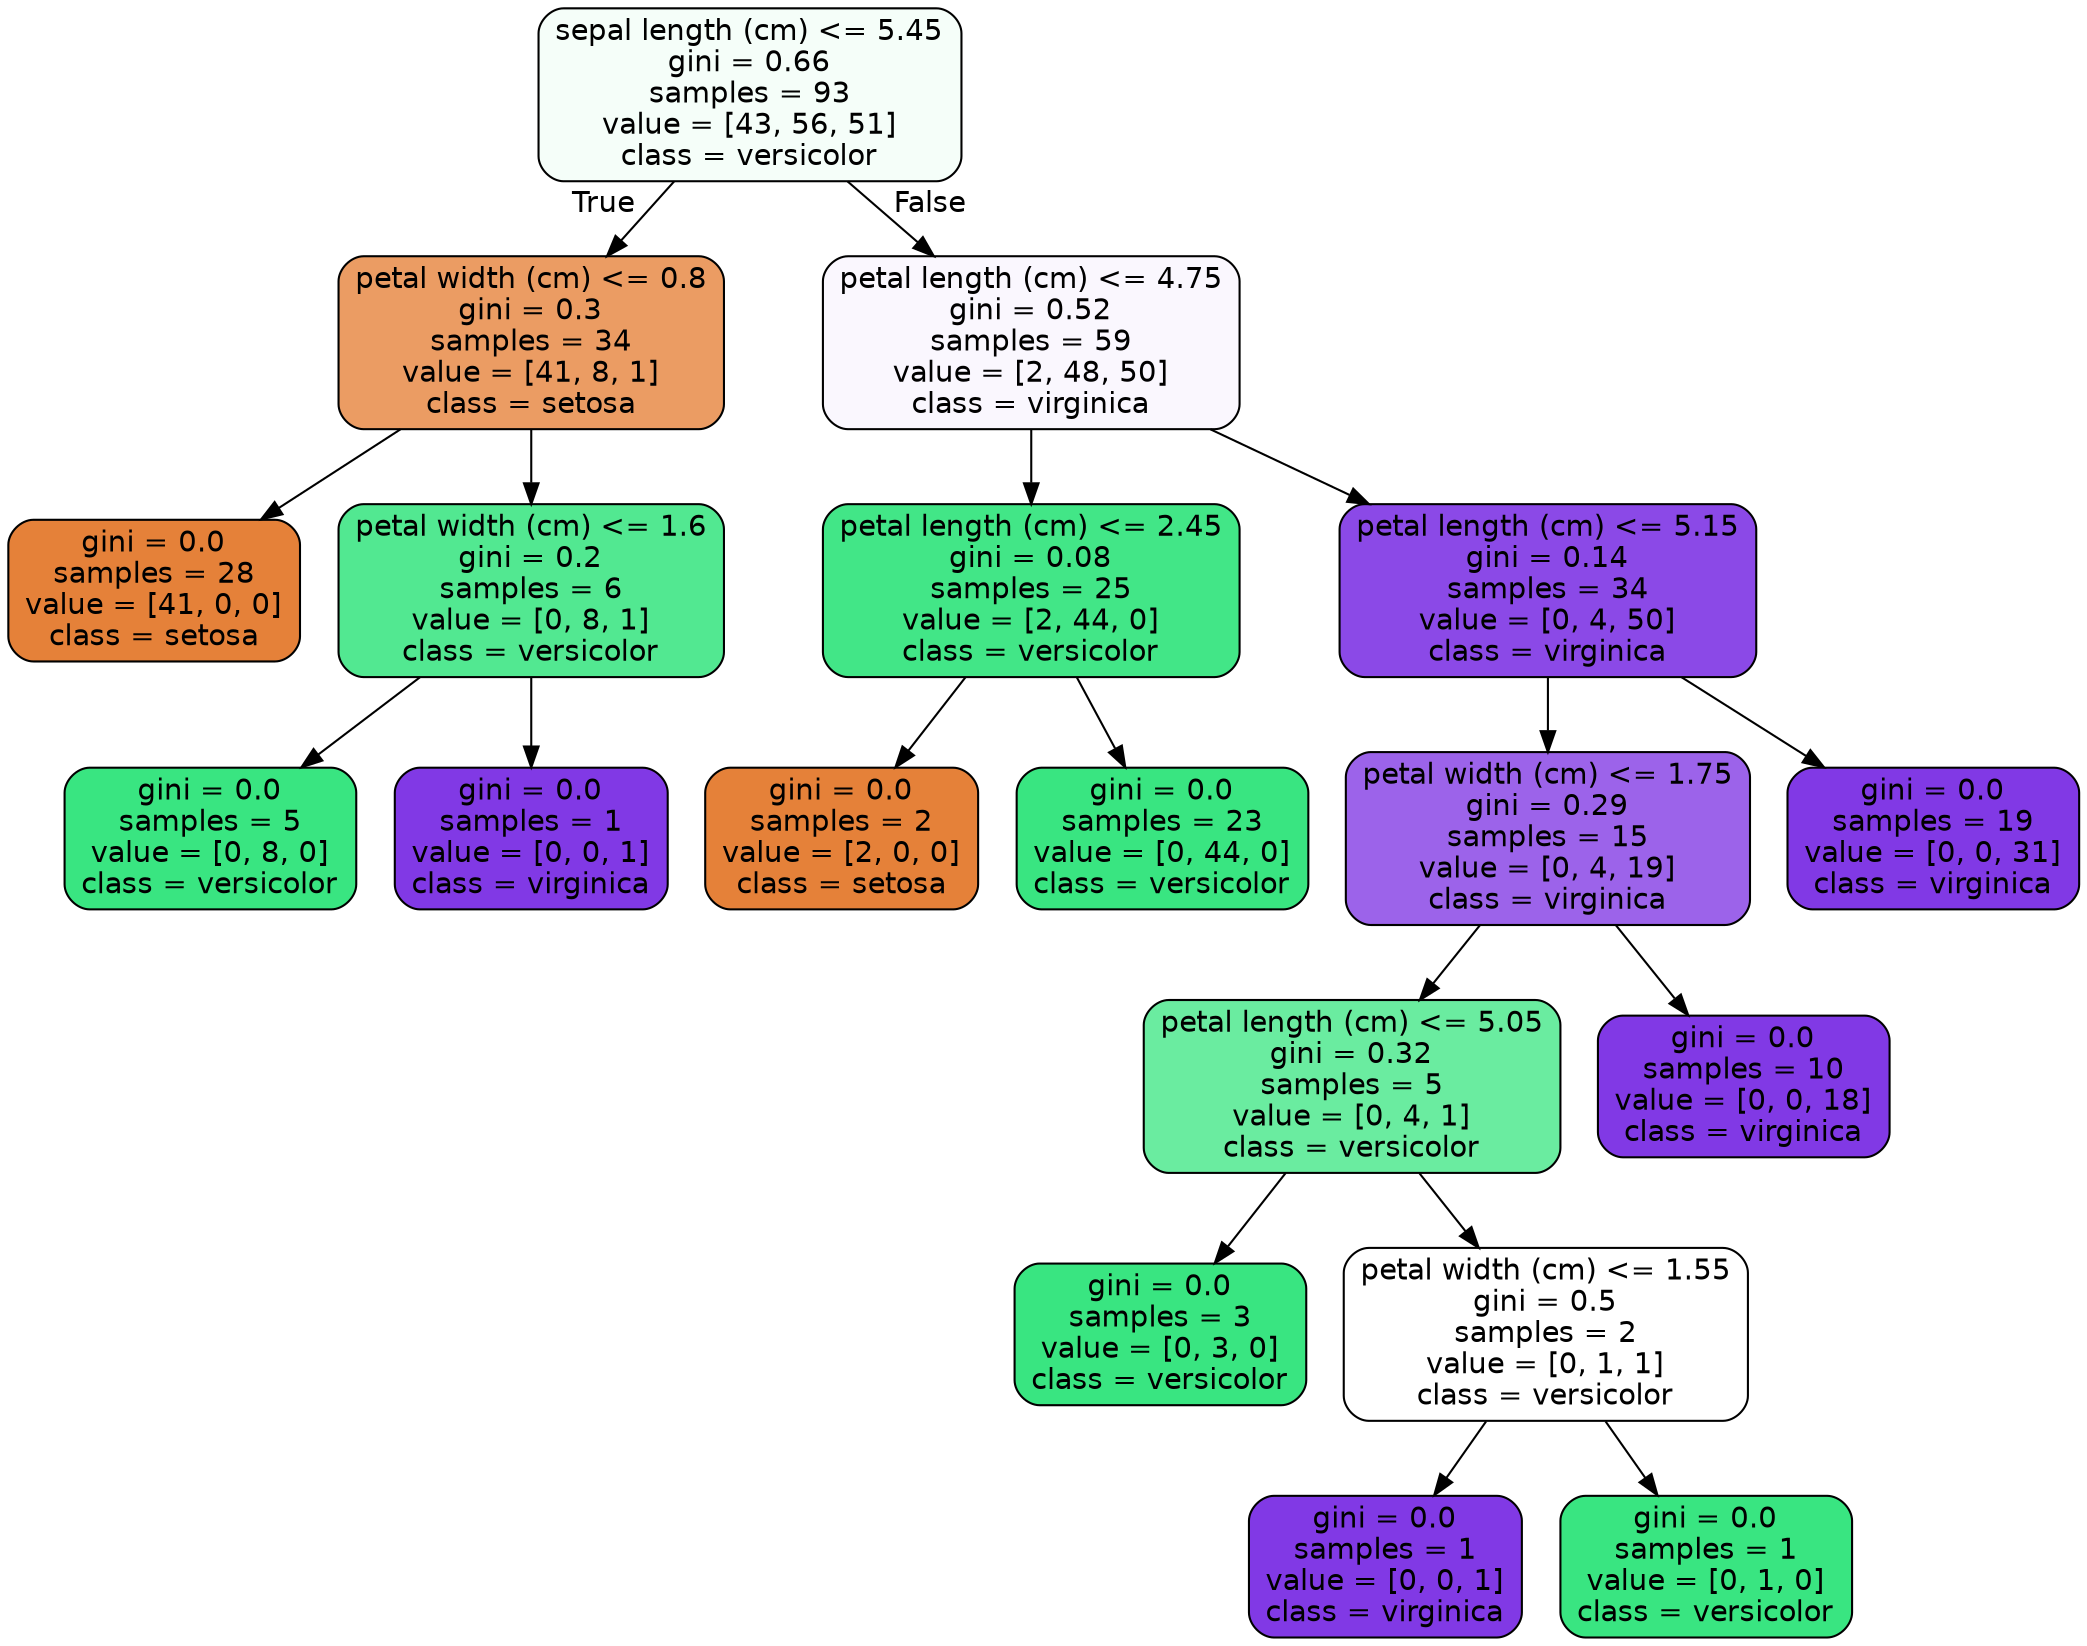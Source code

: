 digraph Tree {
node [shape=box, style="filled, rounded", color="black", fontname=helvetica] ;
edge [fontname=helvetica] ;
0 [label="sepal length (cm) <= 5.45\ngini = 0.66\nsamples = 93\nvalue = [43, 56, 51]\nclass = versicolor", fillcolor="#f5fef9"] ;
1 [label="petal width (cm) <= 0.8\ngini = 0.3\nsamples = 34\nvalue = [41, 8, 1]\nclass = setosa", fillcolor="#eb9c63"] ;
0 -> 1 [labeldistance=2.5, labelangle=45, headlabel="True"] ;
2 [label="gini = 0.0\nsamples = 28\nvalue = [41, 0, 0]\nclass = setosa", fillcolor="#e58139"] ;
1 -> 2 ;
3 [label="petal width (cm) <= 1.6\ngini = 0.2\nsamples = 6\nvalue = [0, 8, 1]\nclass = versicolor", fillcolor="#52e891"] ;
1 -> 3 ;
4 [label="gini = 0.0\nsamples = 5\nvalue = [0, 8, 0]\nclass = versicolor", fillcolor="#39e581"] ;
3 -> 4 ;
5 [label="gini = 0.0\nsamples = 1\nvalue = [0, 0, 1]\nclass = virginica", fillcolor="#8139e5"] ;
3 -> 5 ;
6 [label="petal length (cm) <= 4.75\ngini = 0.52\nsamples = 59\nvalue = [2, 48, 50]\nclass = virginica", fillcolor="#faf7fe"] ;
0 -> 6 [labeldistance=2.5, labelangle=-45, headlabel="False"] ;
7 [label="petal length (cm) <= 2.45\ngini = 0.08\nsamples = 25\nvalue = [2, 44, 0]\nclass = versicolor", fillcolor="#42e687"] ;
6 -> 7 ;
8 [label="gini = 0.0\nsamples = 2\nvalue = [2, 0, 0]\nclass = setosa", fillcolor="#e58139"] ;
7 -> 8 ;
9 [label="gini = 0.0\nsamples = 23\nvalue = [0, 44, 0]\nclass = versicolor", fillcolor="#39e581"] ;
7 -> 9 ;
10 [label="petal length (cm) <= 5.15\ngini = 0.14\nsamples = 34\nvalue = [0, 4, 50]\nclass = virginica", fillcolor="#8b49e7"] ;
6 -> 10 ;
11 [label="petal width (cm) <= 1.75\ngini = 0.29\nsamples = 15\nvalue = [0, 4, 19]\nclass = virginica", fillcolor="#9c63ea"] ;
10 -> 11 ;
12 [label="petal length (cm) <= 5.05\ngini = 0.32\nsamples = 5\nvalue = [0, 4, 1]\nclass = versicolor", fillcolor="#6aeca0"] ;
11 -> 12 ;
13 [label="gini = 0.0\nsamples = 3\nvalue = [0, 3, 0]\nclass = versicolor", fillcolor="#39e581"] ;
12 -> 13 ;
14 [label="petal width (cm) <= 1.55\ngini = 0.5\nsamples = 2\nvalue = [0, 1, 1]\nclass = versicolor", fillcolor="#ffffff"] ;
12 -> 14 ;
15 [label="gini = 0.0\nsamples = 1\nvalue = [0, 0, 1]\nclass = virginica", fillcolor="#8139e5"] ;
14 -> 15 ;
16 [label="gini = 0.0\nsamples = 1\nvalue = [0, 1, 0]\nclass = versicolor", fillcolor="#39e581"] ;
14 -> 16 ;
17 [label="gini = 0.0\nsamples = 10\nvalue = [0, 0, 18]\nclass = virginica", fillcolor="#8139e5"] ;
11 -> 17 ;
18 [label="gini = 0.0\nsamples = 19\nvalue = [0, 0, 31]\nclass = virginica", fillcolor="#8139e5"] ;
10 -> 18 ;
}